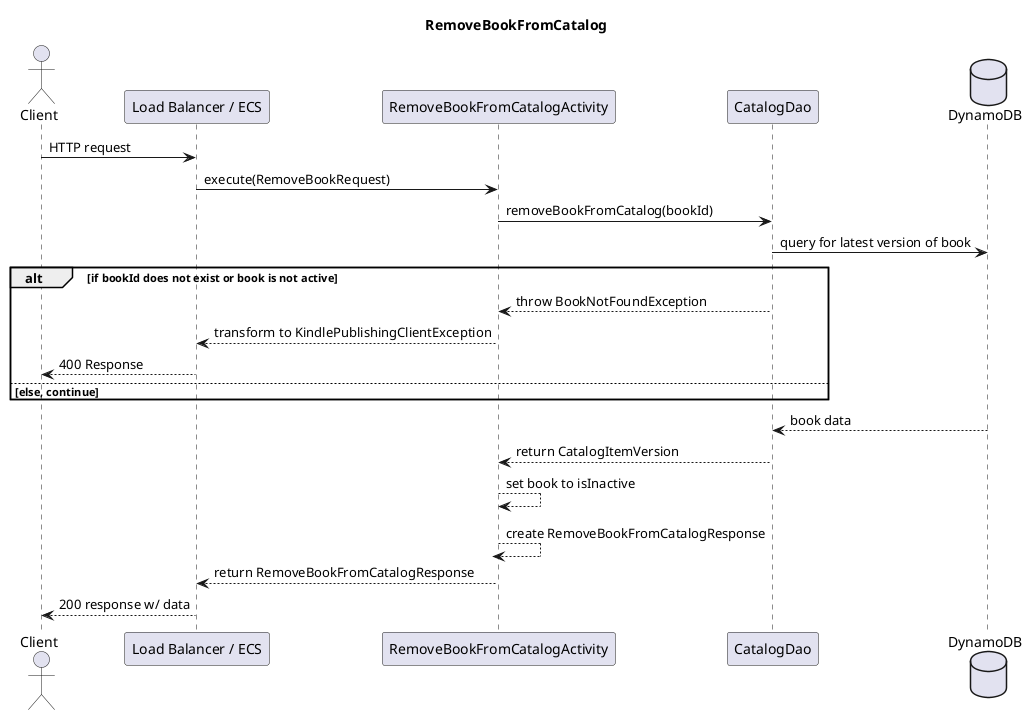 @startuml
title RemoveBookFromCatalog

actor Client
participant "Load Balancer / ECS" as LoadBalancer
participant RemoveBookFromCatalogActivity
participant CatalogDao
database DynamoDB

Client -> LoadBalancer : HTTP request
LoadBalancer -> RemoveBookFromCatalogActivity : execute(RemoveBookRequest)
RemoveBookFromCatalogActivity -> CatalogDao : removeBookFromCatalog(bookId)
CatalogDao -> DynamoDB : query for latest version of book

alt if bookId does not exist or book is not active
    RemoveBookFromCatalogActivity <-- CatalogDao : throw BookNotFoundException
    LoadBalancer <-- RemoveBookFromCatalogActivity : transform to KindlePublishingClientException
    Client <-- LoadBalancer : 400 Response
else else, continue
end

CatalogDao <-- DynamoDB : book data
deactivate CatalogDao

RemoveBookFromCatalogActivity <-- CatalogDao : return CatalogItemVersion
RemoveBookFromCatalogActivity --> RemoveBookFromCatalogActivity : set book to isInactive
RemoveBookFromCatalogActivity --> RemoveBookFromCatalogActivity : create RemoveBookFromCatalogResponse
deactivate RemoveBookFromCatalogActivity

LoadBalancer <-- RemoveBookFromCatalogActivity : return RemoveBookFromCatalogResponse
deactivate LoadBalancer

Client <-- LoadBalancer : 200 response w/ data
deactivate Client

@enduml
